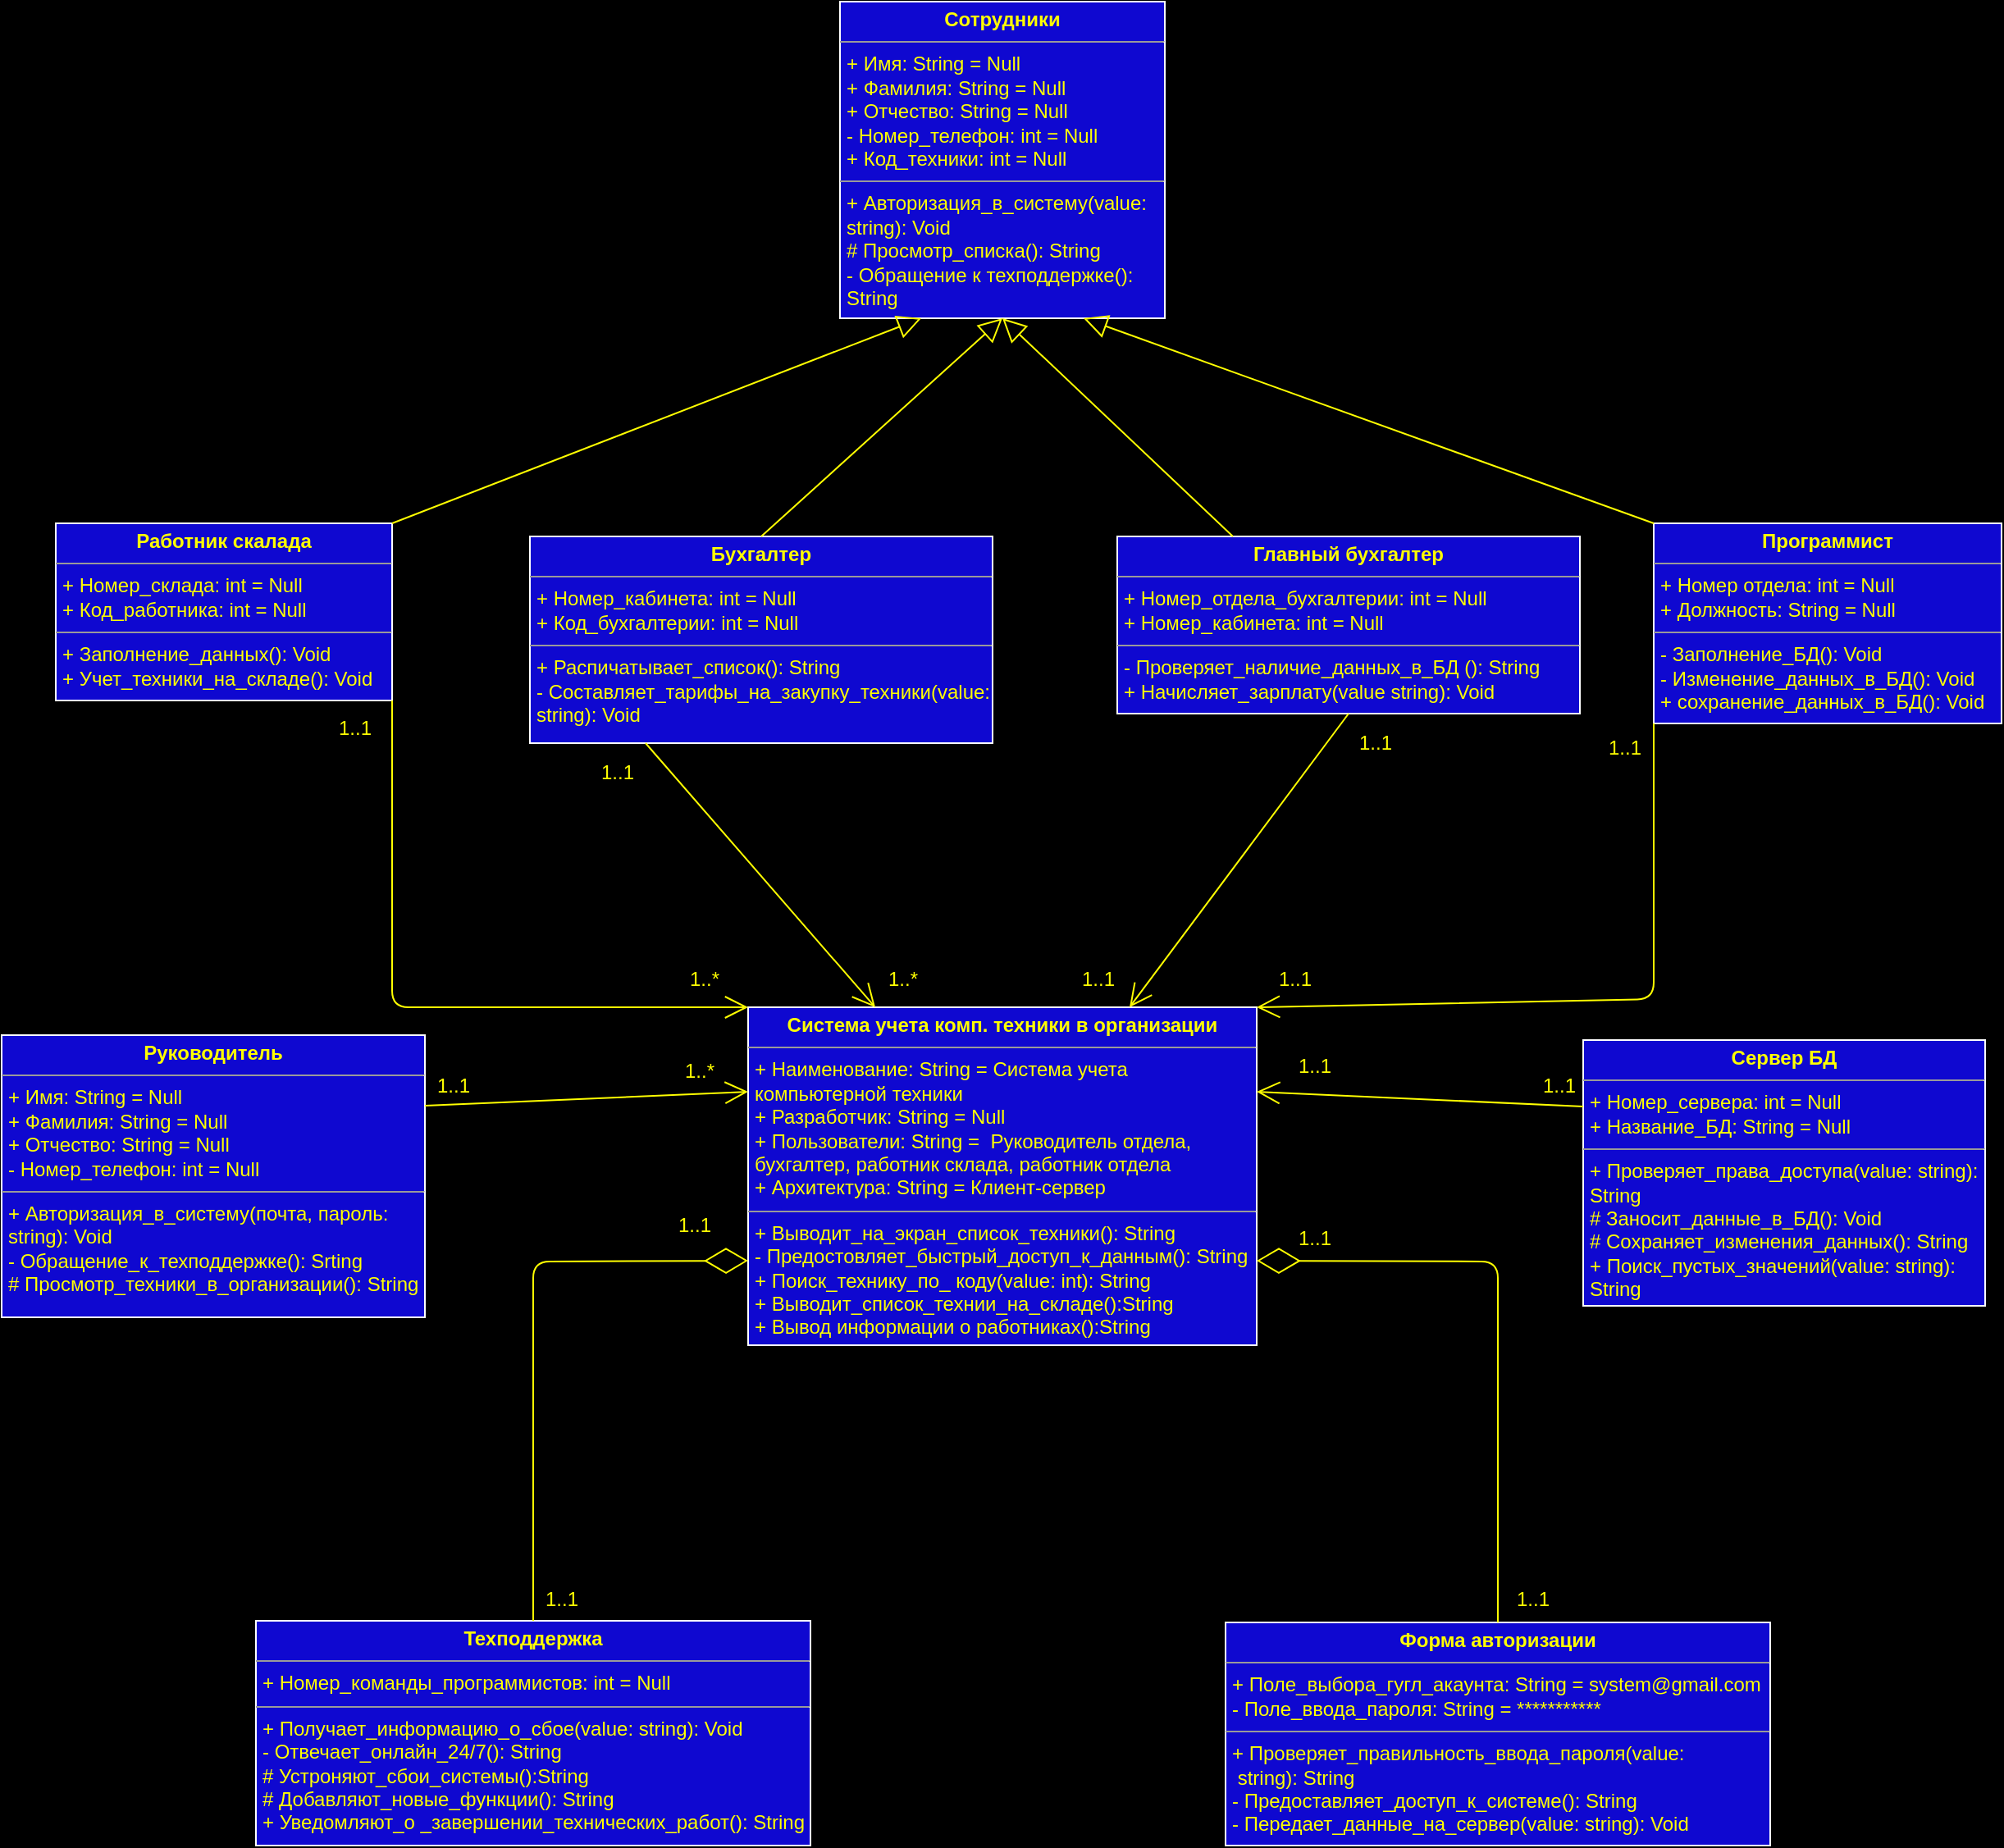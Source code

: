 <mxfile version="14.6.11" type="github">
  <diagram id="fFyIPQaU8YAGEDK_VNBK" name="Page-1">
    <mxGraphModel dx="1943" dy="1952" grid="0" gridSize="10" guides="1" tooltips="1" connect="1" arrows="1" fold="1" page="1" pageScale="1" pageWidth="827" pageHeight="1169" background="#000000" math="0" shadow="0">
      <root>
        <mxCell id="0" />
        <mxCell id="1" parent="0" />
        <mxCell id="d6BkvXBy3w9U_gfQ7I9c-5" value="&lt;p style=&quot;margin: 0px ; margin-top: 4px ; text-align: center&quot;&gt;&lt;b&gt;Система учета комп. техники в организации&lt;/b&gt;&lt;/p&gt;&lt;hr size=&quot;1&quot;&gt;&lt;p style=&quot;margin: 0px ; margin-left: 4px&quot;&gt;&lt;font style=&quot;vertical-align: inherit&quot;&gt;&lt;font style=&quot;vertical-align: inherit&quot;&gt;&lt;font style=&quot;vertical-align: inherit&quot;&gt;&lt;font style=&quot;vertical-align: inherit&quot;&gt;&lt;font style=&quot;vertical-align: inherit&quot;&gt;&lt;font style=&quot;vertical-align: inherit&quot;&gt;&lt;font style=&quot;vertical-align: inherit&quot;&gt;&lt;font style=&quot;vertical-align: inherit&quot;&gt;+ Наименование: String = Система учета&amp;nbsp;&lt;/font&gt;&lt;/font&gt;&lt;/font&gt;&lt;/font&gt;&lt;/font&gt;&lt;/font&gt;&lt;/font&gt;&lt;/font&gt;&lt;/p&gt;&lt;p style=&quot;margin: 0px ; margin-left: 4px&quot;&gt;&lt;font style=&quot;vertical-align: inherit&quot;&gt;&lt;font style=&quot;vertical-align: inherit&quot;&gt;&lt;font style=&quot;vertical-align: inherit&quot;&gt;&lt;font style=&quot;vertical-align: inherit&quot;&gt;&lt;font style=&quot;vertical-align: inherit&quot;&gt;&lt;font style=&quot;vertical-align: inherit&quot;&gt;компьютерной техники&lt;/font&gt;&lt;/font&gt;&lt;/font&gt;&lt;/font&gt;&lt;/font&gt;&lt;/font&gt;&lt;/p&gt;&lt;p style=&quot;margin: 0px ; margin-left: 4px&quot;&gt;&lt;font style=&quot;vertical-align: inherit&quot;&gt;&lt;font style=&quot;vertical-align: inherit&quot;&gt;&lt;font style=&quot;vertical-align: inherit&quot;&gt;&lt;font style=&quot;vertical-align: inherit&quot;&gt;&lt;font style=&quot;vertical-align: inherit&quot;&gt;&lt;font style=&quot;vertical-align: inherit&quot;&gt;+ Разработчик: String = Null&lt;br&gt;&lt;/font&gt;&lt;/font&gt;&lt;/font&gt;&lt;/font&gt;&lt;/font&gt;&lt;/font&gt;&lt;/p&gt;&lt;p style=&quot;margin: 0px ; margin-left: 4px&quot;&gt;&lt;font style=&quot;vertical-align: inherit&quot;&gt;&lt;font style=&quot;vertical-align: inherit&quot;&gt;&lt;font style=&quot;vertical-align: inherit&quot;&gt;&lt;font style=&quot;vertical-align: inherit&quot;&gt;&lt;font style=&quot;vertical-align: inherit&quot;&gt;&lt;font style=&quot;vertical-align: inherit&quot;&gt;+ Пользователи: String =&amp;nbsp; Руководитель отдела,&amp;nbsp;&lt;/font&gt;&lt;/font&gt;&lt;/font&gt;&lt;/font&gt;&lt;/font&gt;&lt;/font&gt;&lt;/p&gt;&lt;p style=&quot;margin: 0px ; margin-left: 4px&quot;&gt;&lt;font style=&quot;vertical-align: inherit&quot;&gt;&lt;font style=&quot;vertical-align: inherit&quot;&gt;&lt;font style=&quot;vertical-align: inherit&quot;&gt;&lt;font style=&quot;vertical-align: inherit&quot;&gt;&lt;font style=&quot;vertical-align: inherit&quot;&gt;&lt;font style=&quot;vertical-align: inherit&quot;&gt;бухгалтер, работник склада, работник отдела&lt;/font&gt;&lt;/font&gt;&lt;/font&gt;&lt;/font&gt;&lt;/font&gt;&lt;/font&gt;&lt;/p&gt;&lt;p style=&quot;margin: 0px ; margin-left: 4px&quot;&gt;+ Архитектура: String = Клиент-сервер&lt;/p&gt;&lt;hr size=&quot;1&quot;&gt;&lt;p style=&quot;margin: 0px ; margin-left: 4px&quot;&gt;&lt;font style=&quot;vertical-align: inherit&quot;&gt;&lt;font style=&quot;vertical-align: inherit&quot;&gt;&lt;font style=&quot;vertical-align: inherit&quot;&gt;&lt;font style=&quot;vertical-align: inherit&quot;&gt;&lt;font style=&quot;vertical-align: inherit&quot;&gt;&lt;font style=&quot;vertical-align: inherit&quot;&gt;+ Выводит_на_экран_список_техники(): String&lt;/font&gt;&lt;/font&gt;&lt;/font&gt;&lt;/font&gt;&lt;/font&gt;&lt;/font&gt;&lt;/p&gt;&lt;p style=&quot;margin: 0px ; margin-left: 4px&quot;&gt;- Предостовляет_быстрый_доступ_к_данным(): String&lt;/p&gt;&lt;p style=&quot;margin: 0px ; margin-left: 4px&quot;&gt;+ Поиск_технику_по_ коду(value: int): String&lt;/p&gt;&lt;p style=&quot;margin: 0px ; margin-left: 4px&quot;&gt;+ Выводит_список_технии_на_складе():String&lt;/p&gt;&lt;p style=&quot;margin: 0px ; margin-left: 4px&quot;&gt;+ Вывод информации о работниках():String&lt;/p&gt;" style="verticalAlign=top;align=left;overflow=fill;fontSize=12;fontFamily=Helvetica;html=1;shadow=0;fillColor=#0F08D0;fontColor=#FFFF00;strokeColor=#FFFFFF;" parent="1" vertex="1">
          <mxGeometry x="636" y="344" width="310" height="206" as="geometry" />
        </mxCell>
        <mxCell id="d6BkvXBy3w9U_gfQ7I9c-13" value="&lt;p style=&quot;margin: 0px ; margin-top: 4px ; text-align: center&quot;&gt;&lt;b&gt;&lt;font style=&quot;vertical-align: inherit&quot;&gt;&lt;font style=&quot;vertical-align: inherit&quot;&gt;Руководитель&lt;/font&gt;&lt;/font&gt;&lt;/b&gt;&lt;/p&gt;&lt;hr size=&quot;1&quot;&gt;&lt;p style=&quot;margin: 0px ; margin-left: 4px&quot;&gt;&lt;font style=&quot;vertical-align: inherit&quot;&gt;&lt;font style=&quot;vertical-align: inherit&quot;&gt;+ Имя: String = Null&lt;/font&gt;&lt;/font&gt;&lt;/p&gt;&lt;p style=&quot;margin: 0px ; margin-left: 4px&quot;&gt;&lt;font style=&quot;vertical-align: inherit&quot;&gt;&lt;font style=&quot;vertical-align: inherit&quot;&gt;+ Фамилия: String = Null&lt;/font&gt;&lt;/font&gt;&lt;/p&gt;&lt;p style=&quot;margin: 0px ; margin-left: 4px&quot;&gt;&lt;font style=&quot;vertical-align: inherit&quot;&gt;&lt;font style=&quot;vertical-align: inherit&quot;&gt;+ Отчество: String = Null&lt;/font&gt;&lt;/font&gt;&lt;/p&gt;&lt;p style=&quot;margin: 0px ; margin-left: 4px&quot;&gt;&lt;font style=&quot;vertical-align: inherit&quot;&gt;&lt;font style=&quot;vertical-align: inherit&quot;&gt;- Номер_телефон: int = Null&lt;/font&gt;&lt;/font&gt;&lt;/p&gt;&lt;hr size=&quot;1&quot;&gt;&lt;p style=&quot;margin: 0px ; margin-left: 4px&quot;&gt;&lt;font style=&quot;vertical-align: inherit&quot;&gt;&lt;font style=&quot;vertical-align: inherit&quot;&gt;+ Авторизация_в_систему(почта, пароль:&amp;nbsp;&lt;/font&gt;&lt;/font&gt;&lt;/p&gt;&lt;p style=&quot;margin: 0px ; margin-left: 4px&quot;&gt;&lt;font style=&quot;vertical-align: inherit&quot;&gt;&lt;font style=&quot;vertical-align: inherit&quot;&gt;string): Void&lt;/font&gt;&lt;/font&gt;&lt;/p&gt;&lt;p style=&quot;margin: 0px ; margin-left: 4px&quot;&gt;&lt;font style=&quot;vertical-align: inherit&quot;&gt;&lt;font style=&quot;vertical-align: inherit&quot;&gt;- Обращение_к_техподдержке(): Srting&lt;/font&gt;&lt;/font&gt;&lt;/p&gt;&lt;p style=&quot;margin: 0px ; margin-left: 4px&quot;&gt;# Просмотр_техники_в_организации(): String&lt;/p&gt;" style="verticalAlign=top;align=left;overflow=fill;fontSize=12;fontFamily=Helvetica;html=1;shadow=0;fillColor=#0F08D0;fontColor=#FFFF00;strokeColor=#FFFFFF;" parent="1" vertex="1">
          <mxGeometry x="181" y="361" width="258" height="172" as="geometry" />
        </mxCell>
        <mxCell id="d6BkvXBy3w9U_gfQ7I9c-14" value="&lt;p style=&quot;margin: 0px ; margin-top: 4px ; text-align: center&quot;&gt;&lt;b&gt;&lt;font style=&quot;vertical-align: inherit&quot;&gt;&lt;font style=&quot;vertical-align: inherit&quot;&gt;Сотрудники&lt;/font&gt;&lt;/font&gt;&lt;/b&gt;&lt;/p&gt;&lt;hr size=&quot;1&quot;&gt;&lt;p style=&quot;margin: 0px 0px 0px 4px&quot;&gt;&lt;font style=&quot;vertical-align: inherit&quot;&gt;+ Имя: String = Null&lt;/font&gt;&lt;/p&gt;&lt;p style=&quot;margin: 0px 0px 0px 4px&quot;&gt;&lt;font style=&quot;vertical-align: inherit&quot;&gt;+ Фамилия: String = Null&lt;/font&gt;&lt;/p&gt;&lt;p style=&quot;margin: 0px 0px 0px 4px&quot;&gt;&lt;font style=&quot;vertical-align: inherit&quot;&gt;+ Отчество: String = Null&lt;/font&gt;&lt;/p&gt;&lt;p style=&quot;margin: 0px 0px 0px 4px&quot;&gt;&lt;font style=&quot;vertical-align: inherit&quot;&gt;- Номер_телефон: int = Null&lt;/font&gt;&lt;/p&gt;&lt;p style=&quot;margin: 0px 0px 0px 4px&quot;&gt;&lt;font style=&quot;vertical-align: inherit&quot;&gt;+ Код_техники: int = Null&lt;/font&gt;&lt;/p&gt;&lt;hr size=&quot;1&quot;&gt;&lt;p style=&quot;margin: 0px ; margin-left: 4px&quot;&gt;&lt;font style=&quot;vertical-align: inherit&quot;&gt;&lt;font style=&quot;vertical-align: inherit&quot;&gt;+ Авторизация_в_систему(value:&amp;nbsp;&lt;/font&gt;&lt;/font&gt;&lt;/p&gt;&lt;p style=&quot;margin: 0px ; margin-left: 4px&quot;&gt;&lt;font style=&quot;vertical-align: inherit&quot;&gt;&lt;font style=&quot;vertical-align: inherit&quot;&gt;string): Void&lt;/font&gt;&lt;/font&gt;&lt;/p&gt;&lt;p style=&quot;margin: 0px ; margin-left: 4px&quot;&gt;# Просмотр_списка(): String&lt;/p&gt;&lt;p style=&quot;margin: 0px ; margin-left: 4px&quot;&gt;- Обращение к техподдержке():&amp;nbsp;&lt;/p&gt;&lt;p style=&quot;margin: 0px ; margin-left: 4px&quot;&gt;String&lt;/p&gt;" style="verticalAlign=top;align=left;overflow=fill;fontSize=12;fontFamily=Helvetica;html=1;shadow=0;fillColor=#0F08D0;fontColor=#FFFF00;strokeColor=#FFFFFF;" parent="1" vertex="1">
          <mxGeometry x="692" y="-269" width="198" height="193" as="geometry" />
        </mxCell>
        <mxCell id="d6BkvXBy3w9U_gfQ7I9c-15" value="&lt;p style=&quot;margin: 0px ; margin-top: 4px ; text-align: center&quot;&gt;&lt;b&gt;Программист&lt;/b&gt;&lt;/p&gt;&lt;hr size=&quot;1&quot;&gt;&lt;p style=&quot;margin: 0px ; margin-left: 4px&quot;&gt;&lt;font style=&quot;vertical-align: inherit&quot;&gt;&lt;font style=&quot;vertical-align: inherit&quot;&gt;+ Номер отдела: int = Null&lt;/font&gt;&lt;/font&gt;&lt;/p&gt;&lt;p style=&quot;margin: 0px ; margin-left: 4px&quot;&gt;&lt;font style=&quot;vertical-align: inherit&quot;&gt;&lt;font style=&quot;vertical-align: inherit&quot;&gt;+ Должность: String = Null&lt;/font&gt;&lt;/font&gt;&lt;/p&gt;&lt;hr size=&quot;1&quot;&gt;&lt;p style=&quot;margin: 0px ; margin-left: 4px&quot;&gt;&lt;font style=&quot;vertical-align: inherit&quot;&gt;&lt;font style=&quot;vertical-align: inherit&quot;&gt;- Заполнение_БД(): Void&lt;/font&gt;&lt;/font&gt;&lt;/p&gt;&lt;p style=&quot;margin: 0px ; margin-left: 4px&quot;&gt;- Изменение_данных_в_БД(): Void&lt;/p&gt;&lt;p style=&quot;margin: 0px ; margin-left: 4px&quot;&gt;+ сохранение_данных_в_БД(): Void&lt;/p&gt;" style="verticalAlign=top;align=left;overflow=fill;fontSize=12;fontFamily=Helvetica;html=1;shadow=0;fillColor=#0F08D0;fontColor=#FFFF00;strokeColor=#FFFFFF;" parent="1" vertex="1">
          <mxGeometry x="1188" y="49" width="212" height="122" as="geometry" />
        </mxCell>
        <mxCell id="d6BkvXBy3w9U_gfQ7I9c-16" value="&lt;p style=&quot;margin: 0px ; margin-top: 4px ; text-align: center&quot;&gt;&lt;b&gt;Главный бухгалтер&lt;/b&gt;&lt;/p&gt;&lt;hr size=&quot;1&quot;&gt;&lt;p style=&quot;margin: 0px ; margin-left: 4px&quot;&gt;&lt;font style=&quot;vertical-align: inherit&quot;&gt;&lt;font style=&quot;vertical-align: inherit&quot;&gt;+ Номер_отдела_бухгалтерии: int = Null&lt;/font&gt;&lt;/font&gt;&lt;/p&gt;&lt;p style=&quot;margin: 0px ; margin-left: 4px&quot;&gt;&lt;font style=&quot;vertical-align: inherit&quot;&gt;&lt;font style=&quot;vertical-align: inherit&quot;&gt;+ Номер_кабинета: int = Null&lt;/font&gt;&lt;/font&gt;&lt;/p&gt;&lt;hr size=&quot;1&quot;&gt;&lt;p style=&quot;margin: 0px ; margin-left: 4px&quot;&gt;&lt;font style=&quot;vertical-align: inherit&quot;&gt;&lt;font style=&quot;vertical-align: inherit&quot;&gt;- Проверяет_наличие_данных_в_БД (): String&lt;/font&gt;&lt;/font&gt;&lt;/p&gt;&lt;p style=&quot;margin: 0px ; margin-left: 4px&quot;&gt;&lt;font style=&quot;vertical-align: inherit&quot;&gt;&lt;font style=&quot;vertical-align: inherit&quot;&gt;+ Начисляет_зарплату(value string): Void&lt;/font&gt;&lt;/font&gt;&lt;/p&gt;" style="verticalAlign=top;align=left;overflow=fill;fontSize=12;fontFamily=Helvetica;html=1;shadow=0;fillColor=#0F08D0;fontColor=#FFFF00;strokeColor=#FFFFFF;" parent="1" vertex="1">
          <mxGeometry x="861" y="57" width="282" height="108" as="geometry" />
        </mxCell>
        <mxCell id="d6BkvXBy3w9U_gfQ7I9c-17" value="&lt;p style=&quot;margin: 0px ; margin-top: 4px ; text-align: center&quot;&gt;&lt;b&gt;Бухгалтер&lt;/b&gt;&lt;/p&gt;&lt;hr size=&quot;1&quot;&gt;&lt;p style=&quot;margin: 0px ; margin-left: 4px&quot;&gt;&lt;font style=&quot;vertical-align: inherit&quot;&gt;&lt;font style=&quot;vertical-align: inherit&quot;&gt;+ Номер_кабинета: int = Null&lt;/font&gt;&lt;/font&gt;&lt;/p&gt;&lt;p style=&quot;margin: 0px ; margin-left: 4px&quot;&gt;&lt;font style=&quot;vertical-align: inherit&quot;&gt;&lt;font style=&quot;vertical-align: inherit&quot;&gt;+ Код_бухгалтерии: int = Null&lt;/font&gt;&lt;/font&gt;&lt;/p&gt;&lt;hr size=&quot;1&quot;&gt;&lt;p style=&quot;margin: 0px ; margin-left: 4px&quot;&gt;&lt;font style=&quot;vertical-align: inherit&quot;&gt;&lt;font style=&quot;vertical-align: inherit&quot;&gt;+ Распичатывает_список(): String&lt;/font&gt;&lt;/font&gt;&lt;/p&gt;&lt;p style=&quot;margin: 0px ; margin-left: 4px&quot;&gt;&lt;font style=&quot;vertical-align: inherit&quot;&gt;&lt;font style=&quot;vertical-align: inherit&quot;&gt;- Составляет_тарифы_на_закупку_&lt;/font&gt;&lt;/font&gt;&lt;span&gt;техники(value:&lt;/span&gt;&lt;/p&gt;&lt;p style=&quot;margin: 0px ; margin-left: 4px&quot;&gt;&lt;span&gt;string): Void&lt;/span&gt;&lt;/p&gt;" style="verticalAlign=top;align=left;overflow=fill;fontSize=12;fontFamily=Helvetica;html=1;shadow=0;fillColor=#0F08D0;fontColor=#FFFF00;strokeColor=#FFFFFF;" parent="1" vertex="1">
          <mxGeometry x="503" y="57" width="282" height="126" as="geometry" />
        </mxCell>
        <mxCell id="d6BkvXBy3w9U_gfQ7I9c-18" value="&lt;p style=&quot;margin: 0px ; margin-top: 4px ; text-align: center&quot;&gt;&lt;b&gt;Работник скалада&lt;/b&gt;&lt;/p&gt;&lt;hr size=&quot;1&quot;&gt;&lt;p style=&quot;margin: 0px ; margin-left: 4px&quot;&gt;&lt;font style=&quot;vertical-align: inherit&quot;&gt;&lt;font style=&quot;vertical-align: inherit&quot;&gt;+ Номер_склада: int = Null&lt;/font&gt;&lt;/font&gt;&lt;/p&gt;&lt;p style=&quot;margin: 0px ; margin-left: 4px&quot;&gt;&lt;font style=&quot;vertical-align: inherit&quot;&gt;&lt;font style=&quot;vertical-align: inherit&quot;&gt;+ Код_работника: int = Null&lt;/font&gt;&lt;/font&gt;&lt;/p&gt;&lt;hr size=&quot;1&quot;&gt;&lt;p style=&quot;margin: 0px ; margin-left: 4px&quot;&gt;&lt;font style=&quot;vertical-align: inherit&quot;&gt;&lt;font style=&quot;vertical-align: inherit&quot;&gt;+ Заполнение_данных(): Void&lt;/font&gt;&lt;/font&gt;&lt;/p&gt;&lt;p style=&quot;margin: 0px ; margin-left: 4px&quot;&gt;&lt;font style=&quot;vertical-align: inherit&quot;&gt;&lt;font style=&quot;vertical-align: inherit&quot;&gt;+ Учет_техники_на_складе(): Void&lt;/font&gt;&lt;/font&gt;&lt;/p&gt;" style="verticalAlign=top;align=left;overflow=fill;fontSize=12;fontFamily=Helvetica;html=1;shadow=0;fillColor=#0F08D0;fontColor=#FFFF00;strokeColor=#FFFFFF;" parent="1" vertex="1">
          <mxGeometry x="214" y="49" width="205" height="108" as="geometry" />
        </mxCell>
        <mxCell id="ZjCUWYbZBNFAm0apmLuJ-11" value="&lt;p style=&quot;margin: 0px ; margin-top: 4px ; text-align: center&quot;&gt;&lt;b&gt;Сервер БД&lt;/b&gt;&lt;/p&gt;&lt;hr size=&quot;1&quot;&gt;&lt;p style=&quot;margin: 0px ; margin-left: 4px&quot;&gt;&lt;font style=&quot;vertical-align: inherit&quot;&gt;&lt;font style=&quot;vertical-align: inherit&quot;&gt;+ Номер_сервера: int = Null&lt;/font&gt;&lt;/font&gt;&lt;/p&gt;&lt;p style=&quot;margin: 0px ; margin-left: 4px&quot;&gt;+ Название_БД: String = Null&lt;/p&gt;&lt;hr size=&quot;1&quot;&gt;&lt;p style=&quot;margin: 0px ; margin-left: 4px&quot;&gt;&lt;font style=&quot;vertical-align: inherit&quot;&gt;&lt;font style=&quot;vertical-align: inherit&quot;&gt;+ Проверяет_права_доступа(value: string):&lt;/font&gt;&lt;/font&gt;&lt;/p&gt;&lt;p style=&quot;margin: 0px ; margin-left: 4px&quot;&gt;&lt;font style=&quot;vertical-align: inherit&quot;&gt;&lt;font style=&quot;vertical-align: inherit&quot;&gt;String&lt;/font&gt;&lt;/font&gt;&lt;/p&gt;&lt;p style=&quot;margin: 0px ; margin-left: 4px&quot;&gt;# Заносит_данные_в_БД(): Void&lt;/p&gt;&lt;p style=&quot;margin: 0px ; margin-left: 4px&quot;&gt;# Сохраняет_изменения_данных(): String&lt;/p&gt;&lt;p style=&quot;margin: 0px ; margin-left: 4px&quot;&gt;+ Поиск_пустых_значений(value: string):&lt;/p&gt;&lt;p style=&quot;margin: 0px ; margin-left: 4px&quot;&gt;String&lt;/p&gt;" style="verticalAlign=top;align=left;overflow=fill;fontSize=12;fontFamily=Helvetica;html=1;shadow=0;fillColor=#0F08D0;fontColor=#FFFF00;strokeColor=#FFFFFF;" vertex="1" parent="1">
          <mxGeometry x="1145" y="364" width="245" height="162" as="geometry" />
        </mxCell>
        <mxCell id="ZjCUWYbZBNFAm0apmLuJ-12" value="&lt;p style=&quot;margin: 0px ; margin-top: 4px ; text-align: center&quot;&gt;&lt;b&gt;Техподдержка&lt;/b&gt;&lt;/p&gt;&lt;hr size=&quot;1&quot;&gt;&lt;p style=&quot;margin: 0px ; margin-left: 4px&quot;&gt;&lt;font style=&quot;vertical-align: inherit&quot;&gt;&lt;font style=&quot;vertical-align: inherit&quot;&gt;+ Номер_команды_программистов: int = Null&lt;/font&gt;&lt;/font&gt;&lt;/p&gt;&lt;hr size=&quot;1&quot;&gt;&lt;p style=&quot;margin: 0px ; margin-left: 4px&quot;&gt;&lt;font style=&quot;vertical-align: inherit&quot;&gt;&lt;font style=&quot;vertical-align: inherit&quot;&gt;+ Получает_информацию_о_сбое(value: string): Void&lt;br&gt;- Отвечает_онлайн_24/7(): String&lt;/font&gt;&lt;/font&gt;&lt;/p&gt;&lt;p style=&quot;margin: 0px ; margin-left: 4px&quot;&gt;# Устроняют_сбои_системы():String&lt;/p&gt;&lt;p style=&quot;margin: 0px ; margin-left: 4px&quot;&gt;# Добавляют_новые_функции(): String&lt;/p&gt;&lt;p style=&quot;margin: 0px ; margin-left: 4px&quot;&gt;+ Уведомляют_о _завершении_технических_работ(): String&lt;/p&gt;" style="verticalAlign=top;align=left;overflow=fill;fontSize=12;fontFamily=Helvetica;html=1;shadow=0;fillColor=#0F08D0;fontColor=#FFFF00;strokeColor=#FFFFFF;" vertex="1" parent="1">
          <mxGeometry x="336" y="718" width="338" height="137" as="geometry" />
        </mxCell>
        <mxCell id="ZjCUWYbZBNFAm0apmLuJ-13" value="&lt;p style=&quot;margin: 0px ; margin-top: 4px ; text-align: center&quot;&gt;&lt;b&gt;Форма авторизации&lt;/b&gt;&lt;/p&gt;&lt;hr size=&quot;1&quot;&gt;&lt;p style=&quot;margin: 0px ; margin-left: 4px&quot;&gt;&lt;font style=&quot;vertical-align: inherit&quot;&gt;&lt;font style=&quot;vertical-align: inherit&quot;&gt;+ Поле_выбора_гугл_акаунта: String = system@gmail.com&lt;/font&gt;&lt;/font&gt;&lt;/p&gt;&lt;p style=&quot;margin: 0px ; margin-left: 4px&quot;&gt;&lt;font style=&quot;vertical-align: inherit&quot;&gt;&lt;font style=&quot;vertical-align: inherit&quot;&gt;- Поле_ввода_пароля: String = ***********&lt;/font&gt;&lt;/font&gt;&lt;/p&gt;&lt;hr size=&quot;1&quot;&gt;&lt;p style=&quot;margin: 0px ; margin-left: 4px&quot;&gt;&lt;font style=&quot;vertical-align: inherit&quot;&gt;&lt;font style=&quot;vertical-align: inherit&quot;&gt;+ Проверяет_правильность_ввода_пароля(value:&lt;/font&gt;&lt;/font&gt;&lt;/p&gt;&lt;p style=&quot;margin: 0px ; margin-left: 4px&quot;&gt;&lt;font style=&quot;vertical-align: inherit&quot;&gt;&lt;font style=&quot;vertical-align: inherit&quot;&gt;&amp;nbsp;string): String&lt;/font&gt;&lt;/font&gt;&lt;/p&gt;&lt;p style=&quot;margin: 0px ; margin-left: 4px&quot;&gt;&lt;font style=&quot;vertical-align: inherit&quot;&gt;&lt;font style=&quot;vertical-align: inherit&quot;&gt;- Предоставляет_доступ_к_системе(): String&lt;/font&gt;&lt;/font&gt;&lt;/p&gt;&lt;p style=&quot;margin: 0px ; margin-left: 4px&quot;&gt;&lt;font style=&quot;vertical-align: inherit&quot;&gt;&lt;font style=&quot;vertical-align: inherit&quot;&gt;- Передает_данные_на_сервер(value: string): Void&lt;/font&gt;&lt;/font&gt;&lt;/p&gt;" style="verticalAlign=top;align=left;overflow=fill;fontSize=12;fontFamily=Helvetica;html=1;shadow=0;fillColor=#0F08D0;fontColor=#FFFF00;strokeColor=#FFFFFF;" vertex="1" parent="1">
          <mxGeometry x="927" y="719" width="332" height="136" as="geometry" />
        </mxCell>
        <mxCell id="ZjCUWYbZBNFAm0apmLuJ-16" value="" style="endArrow=block;endFill=0;endSize=12;html=1;fontColor=#FFFF00;strokeColor=#FFFF00;exitX=1;exitY=0;exitDx=0;exitDy=0;entryX=0.25;entryY=1;entryDx=0;entryDy=0;" edge="1" parent="1" source="d6BkvXBy3w9U_gfQ7I9c-18" target="d6BkvXBy3w9U_gfQ7I9c-14">
          <mxGeometry width="160" relative="1" as="geometry">
            <mxPoint x="547" as="sourcePoint" />
            <mxPoint x="659" y="-56" as="targetPoint" />
          </mxGeometry>
        </mxCell>
        <mxCell id="ZjCUWYbZBNFAm0apmLuJ-17" value="" style="endArrow=block;endFill=0;endSize=12;html=1;fontColor=#FFFF00;strokeColor=#FFFF00;entryX=0.5;entryY=1;entryDx=0;entryDy=0;exitX=0.25;exitY=0;exitDx=0;exitDy=0;" edge="1" parent="1" source="d6BkvXBy3w9U_gfQ7I9c-16" target="d6BkvXBy3w9U_gfQ7I9c-14">
          <mxGeometry width="160" relative="1" as="geometry">
            <mxPoint x="1108" y="52" as="sourcePoint" />
            <mxPoint x="571.5" y="-84" as="targetPoint" />
          </mxGeometry>
        </mxCell>
        <mxCell id="ZjCUWYbZBNFAm0apmLuJ-18" value="" style="endArrow=block;endFill=0;endSize=12;html=1;fontColor=#FFFF00;strokeColor=#FFFF00;exitX=0.5;exitY=0;exitDx=0;exitDy=0;entryX=0.5;entryY=1;entryDx=0;entryDy=0;" edge="1" parent="1" source="d6BkvXBy3w9U_gfQ7I9c-17" target="d6BkvXBy3w9U_gfQ7I9c-14">
          <mxGeometry width="160" relative="1" as="geometry">
            <mxPoint x="432.5" y="35" as="sourcePoint" />
            <mxPoint x="650" y="-73" as="targetPoint" />
          </mxGeometry>
        </mxCell>
        <mxCell id="ZjCUWYbZBNFAm0apmLuJ-19" value="" style="endArrow=open;endFill=1;endSize=12;html=1;fontColor=#FFFF00;strokeColor=#FFFF00;exitX=1;exitY=1;exitDx=0;exitDy=0;entryX=0;entryY=0;entryDx=0;entryDy=0;" edge="1" parent="1" source="d6BkvXBy3w9U_gfQ7I9c-18" target="d6BkvXBy3w9U_gfQ7I9c-5">
          <mxGeometry width="160" relative="1" as="geometry">
            <mxPoint x="563" y="309" as="sourcePoint" />
            <mxPoint x="723" y="309" as="targetPoint" />
            <Array as="points">
              <mxPoint x="419" y="344" />
            </Array>
          </mxGeometry>
        </mxCell>
        <mxCell id="ZjCUWYbZBNFAm0apmLuJ-20" value="" style="endArrow=open;endFill=1;endSize=12;html=1;fontColor=#FFFF00;strokeColor=#FFFF00;exitX=0.5;exitY=1;exitDx=0;exitDy=0;entryX=0.75;entryY=0;entryDx=0;entryDy=0;" edge="1" parent="1" source="d6BkvXBy3w9U_gfQ7I9c-16" target="d6BkvXBy3w9U_gfQ7I9c-5">
          <mxGeometry width="160" relative="1" as="geometry">
            <mxPoint x="930" y="169" as="sourcePoint" />
            <mxPoint x="1162.5" y="356" as="targetPoint" />
            <Array as="points" />
          </mxGeometry>
        </mxCell>
        <mxCell id="ZjCUWYbZBNFAm0apmLuJ-21" value="" style="endArrow=open;endFill=1;endSize=12;html=1;fontColor=#FFFF00;strokeColor=#FFFF00;exitX=0.25;exitY=1;exitDx=0;exitDy=0;entryX=0.25;entryY=0;entryDx=0;entryDy=0;" edge="1" parent="1" source="d6BkvXBy3w9U_gfQ7I9c-17" target="d6BkvXBy3w9U_gfQ7I9c-5">
          <mxGeometry width="160" relative="1" as="geometry">
            <mxPoint x="588" y="148" as="sourcePoint" />
            <mxPoint x="820.5" y="335" as="targetPoint" />
          </mxGeometry>
        </mxCell>
        <mxCell id="ZjCUWYbZBNFAm0apmLuJ-22" value="" style="endArrow=open;endFill=1;endSize=12;html=1;fontColor=#FFFF00;strokeColor=#FFFF00;exitX=1;exitY=0.25;exitDx=0;exitDy=0;entryX=0;entryY=0.25;entryDx=0;entryDy=0;" edge="1" parent="1" source="d6BkvXBy3w9U_gfQ7I9c-13" target="d6BkvXBy3w9U_gfQ7I9c-5">
          <mxGeometry width="160" relative="1" as="geometry">
            <mxPoint x="395" y="224" as="sourcePoint" />
            <mxPoint x="589.5" y="408" as="targetPoint" />
          </mxGeometry>
        </mxCell>
        <mxCell id="ZjCUWYbZBNFAm0apmLuJ-23" value="" style="endArrow=open;endFill=1;endSize=12;html=1;fontColor=#FFFF00;strokeColor=#FFFF00;exitX=0;exitY=0.25;exitDx=0;exitDy=0;entryX=1;entryY=0.25;entryDx=0;entryDy=0;" edge="1" parent="1" source="ZjCUWYbZBNFAm0apmLuJ-11" target="d6BkvXBy3w9U_gfQ7I9c-5">
          <mxGeometry width="160" relative="1" as="geometry">
            <mxPoint x="997" y="481" as="sourcePoint" />
            <mxPoint x="1219" y="486.5" as="targetPoint" />
          </mxGeometry>
        </mxCell>
        <mxCell id="ZjCUWYbZBNFAm0apmLuJ-24" value="" style="endArrow=diamondThin;endFill=0;endSize=24;html=1;fontColor=#FFFF00;strokeColor=#FFFF00;entryX=0;entryY=0.75;entryDx=0;entryDy=0;exitX=0.5;exitY=0;exitDx=0;exitDy=0;" edge="1" parent="1" source="ZjCUWYbZBNFAm0apmLuJ-12" target="d6BkvXBy3w9U_gfQ7I9c-5">
          <mxGeometry width="160" relative="1" as="geometry">
            <mxPoint x="583" y="609" as="sourcePoint" />
            <mxPoint x="743" y="609" as="targetPoint" />
            <Array as="points">
              <mxPoint x="505" y="499" />
            </Array>
          </mxGeometry>
        </mxCell>
        <mxCell id="ZjCUWYbZBNFAm0apmLuJ-25" value="" style="endArrow=diamondThin;endFill=0;endSize=24;html=1;fontColor=#FFFF00;entryX=1;entryY=0.75;entryDx=0;entryDy=0;exitX=0.5;exitY=0;exitDx=0;exitDy=0;strokeColor=#FFFF00;" edge="1" parent="1" source="ZjCUWYbZBNFAm0apmLuJ-13" target="d6BkvXBy3w9U_gfQ7I9c-5">
          <mxGeometry width="160" relative="1" as="geometry">
            <mxPoint x="1005" y="707.5" as="sourcePoint" />
            <mxPoint x="1136" y="488" as="targetPoint" />
            <Array as="points">
              <mxPoint x="1093" y="499" />
            </Array>
          </mxGeometry>
        </mxCell>
        <mxCell id="ZjCUWYbZBNFAm0apmLuJ-27" value="1..1" style="text;html=1;align=center;verticalAlign=middle;resizable=0;points=[];autosize=1;strokeColor=none;fontColor=#FFFF00;" vertex="1" parent="1">
          <mxGeometry x="381" y="165" width="30" height="18" as="geometry" />
        </mxCell>
        <mxCell id="ZjCUWYbZBNFAm0apmLuJ-28" value="1..1" style="text;html=1;align=center;verticalAlign=middle;resizable=0;points=[];autosize=1;strokeColor=none;fontColor=#FFFF00;" vertex="1" parent="1">
          <mxGeometry x="541" y="192" width="30" height="18" as="geometry" />
        </mxCell>
        <mxCell id="ZjCUWYbZBNFAm0apmLuJ-29" value="1..1" style="text;html=1;align=center;verticalAlign=middle;resizable=0;points=[];autosize=1;strokeColor=none;fontColor=#FFFF00;" vertex="1" parent="1">
          <mxGeometry x="1003" y="174" width="30" height="18" as="geometry" />
        </mxCell>
        <mxCell id="ZjCUWYbZBNFAm0apmLuJ-30" value="1..*" style="text;html=1;align=center;verticalAlign=middle;resizable=0;points=[];autosize=1;strokeColor=none;fontColor=#FFFF00;" vertex="1" parent="1">
          <mxGeometry x="716" y="318" width="28" height="18" as="geometry" />
        </mxCell>
        <mxCell id="ZjCUWYbZBNFAm0apmLuJ-31" value="1..1" style="text;html=1;align=center;verticalAlign=middle;resizable=0;points=[];autosize=1;strokeColor=none;fontColor=#FFFF00;" vertex="1" parent="1">
          <mxGeometry x="834" y="318" width="30" height="18" as="geometry" />
        </mxCell>
        <mxCell id="ZjCUWYbZBNFAm0apmLuJ-32" value="1..*" style="text;html=1;align=center;verticalAlign=middle;resizable=0;points=[];autosize=1;strokeColor=none;fontColor=#FFFF00;" vertex="1" parent="1">
          <mxGeometry x="595" y="318" width="28" height="18" as="geometry" />
        </mxCell>
        <mxCell id="ZjCUWYbZBNFAm0apmLuJ-33" value="1..*" style="text;html=1;align=center;verticalAlign=middle;resizable=0;points=[];autosize=1;strokeColor=none;fontColor=#FFFF00;" vertex="1" parent="1">
          <mxGeometry x="592" y="374" width="28" height="18" as="geometry" />
        </mxCell>
        <mxCell id="ZjCUWYbZBNFAm0apmLuJ-34" value="1..1" style="text;html=1;align=center;verticalAlign=middle;resizable=0;points=[];autosize=1;strokeColor=none;fontColor=#FFFF00;" vertex="1" parent="1">
          <mxGeometry x="966" y="371" width="30" height="18" as="geometry" />
        </mxCell>
        <mxCell id="ZjCUWYbZBNFAm0apmLuJ-35" value="1..1" style="text;html=1;align=center;verticalAlign=middle;resizable=0;points=[];autosize=1;strokeColor=none;fontColor=#FFFF00;" vertex="1" parent="1">
          <mxGeometry x="966" y="476" width="30" height="18" as="geometry" />
        </mxCell>
        <mxCell id="ZjCUWYbZBNFAm0apmLuJ-36" value="1..1" style="text;html=1;align=center;verticalAlign=middle;resizable=0;points=[];autosize=1;strokeColor=none;fontColor=#FFFF00;" vertex="1" parent="1">
          <mxGeometry x="588" y="468" width="30" height="18" as="geometry" />
        </mxCell>
        <mxCell id="ZjCUWYbZBNFAm0apmLuJ-37" value="1..1" style="text;html=1;align=center;verticalAlign=middle;resizable=0;points=[];autosize=1;strokeColor=none;fontColor=#FFFF00;" vertex="1" parent="1">
          <mxGeometry x="507" y="696" width="30" height="18" as="geometry" />
        </mxCell>
        <mxCell id="ZjCUWYbZBNFAm0apmLuJ-38" value="1..1" style="text;html=1;align=center;verticalAlign=middle;resizable=0;points=[];autosize=1;strokeColor=none;fontColor=#FFFF00;" vertex="1" parent="1">
          <mxGeometry x="1099" y="696" width="30" height="18" as="geometry" />
        </mxCell>
        <mxCell id="ZjCUWYbZBNFAm0apmLuJ-39" value="1..1" style="text;html=1;align=center;verticalAlign=middle;resizable=0;points=[];autosize=1;strokeColor=none;fontColor=#FFFF00;" vertex="1" parent="1">
          <mxGeometry x="1115" y="383" width="30" height="18" as="geometry" />
        </mxCell>
        <mxCell id="ZjCUWYbZBNFAm0apmLuJ-40" value="1..1" style="text;html=1;align=center;verticalAlign=middle;resizable=0;points=[];autosize=1;strokeColor=none;fontColor=#FFFF00;" vertex="1" parent="1">
          <mxGeometry x="441" y="383" width="30" height="18" as="geometry" />
        </mxCell>
        <mxCell id="ZjCUWYbZBNFAm0apmLuJ-41" value="" style="endArrow=block;endFill=0;endSize=12;html=1;fontColor=#FFFF00;strokeColor=#FFFF00;entryX=0.75;entryY=1;entryDx=0;entryDy=0;exitX=0;exitY=0;exitDx=0;exitDy=0;" edge="1" parent="1" source="d6BkvXBy3w9U_gfQ7I9c-15" target="d6BkvXBy3w9U_gfQ7I9c-14">
          <mxGeometry width="160" relative="1" as="geometry">
            <mxPoint x="1164" y="36" as="sourcePoint" />
            <mxPoint x="1115" y="-106" as="targetPoint" />
          </mxGeometry>
        </mxCell>
        <mxCell id="ZjCUWYbZBNFAm0apmLuJ-42" value="" style="endArrow=open;endFill=1;endSize=12;html=1;fontColor=#FFFF00;strokeColor=#FFFF00;exitX=0;exitY=1;exitDx=0;exitDy=0;entryX=1;entryY=0;entryDx=0;entryDy=0;" edge="1" parent="1" source="d6BkvXBy3w9U_gfQ7I9c-15" target="d6BkvXBy3w9U_gfQ7I9c-5">
          <mxGeometry width="160" relative="1" as="geometry">
            <mxPoint x="1251.5" y="182" as="sourcePoint" />
            <mxPoint x="1118" y="361" as="targetPoint" />
            <Array as="points">
              <mxPoint x="1188" y="339" />
            </Array>
          </mxGeometry>
        </mxCell>
        <mxCell id="ZjCUWYbZBNFAm0apmLuJ-43" value="1..1" style="text;html=1;align=center;verticalAlign=middle;resizable=0;points=[];autosize=1;strokeColor=none;fontColor=#FFFF00;" vertex="1" parent="1">
          <mxGeometry x="1155" y="177" width="30" height="18" as="geometry" />
        </mxCell>
        <mxCell id="ZjCUWYbZBNFAm0apmLuJ-44" value="1..1" style="text;html=1;align=center;verticalAlign=middle;resizable=0;points=[];autosize=1;strokeColor=none;fontColor=#FFFF00;" vertex="1" parent="1">
          <mxGeometry x="954" y="318" width="30" height="18" as="geometry" />
        </mxCell>
      </root>
    </mxGraphModel>
  </diagram>
</mxfile>
